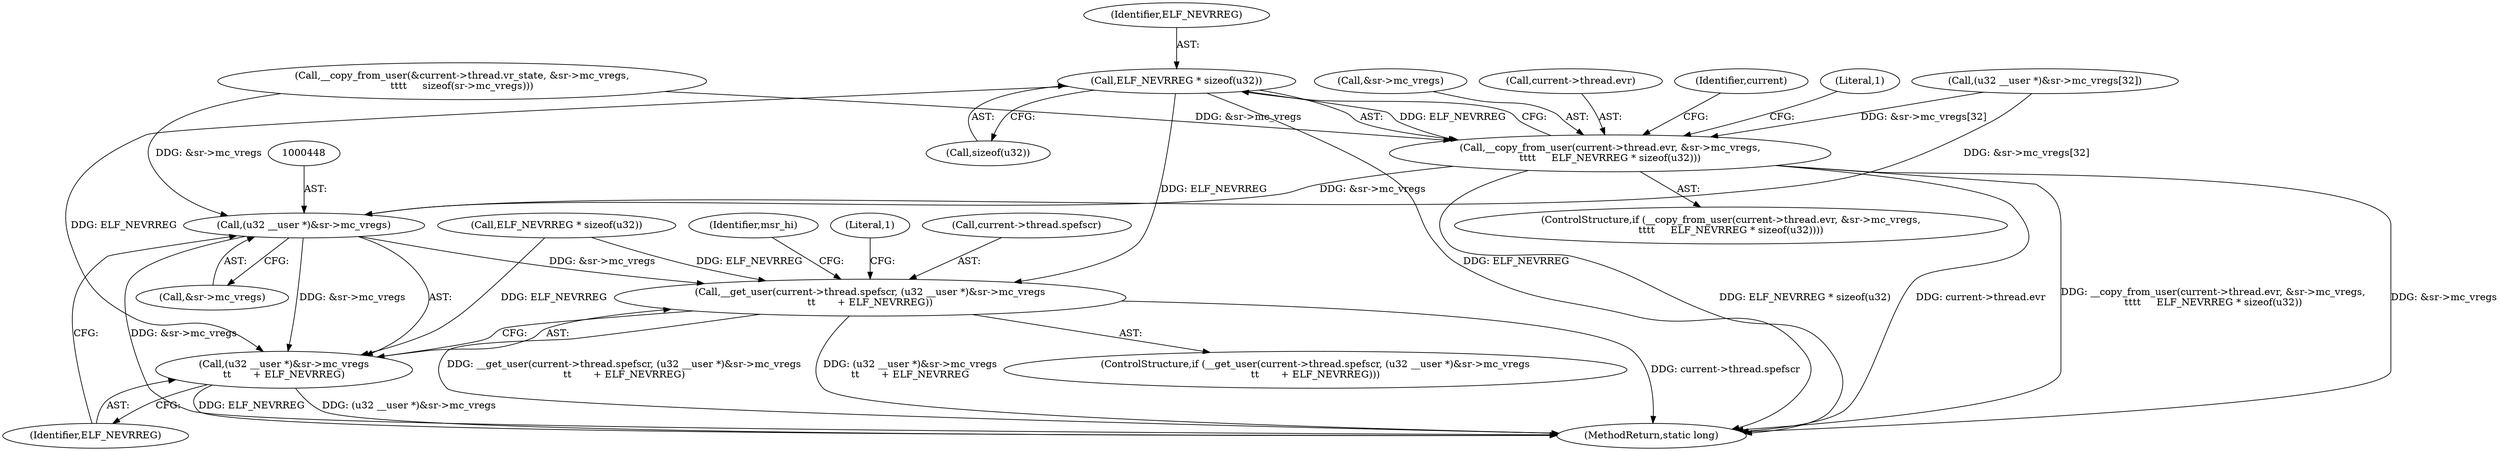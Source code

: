 digraph "0_linux_d2b9d2a5ad5ef04ff978c9923d19730cb05efd55@API" {
"1000415" [label="(Call,ELF_NEVRREG * sizeof(u32))"];
"1000405" [label="(Call,__copy_from_user(current->thread.evr, &sr->mc_vregs,\n\t\t\t\t     ELF_NEVRREG * sizeof(u32)))"];
"1000447" [label="(Call,(u32 __user *)&sr->mc_vregs)"];
"1000440" [label="(Call,__get_user(current->thread.spefscr, (u32 __user *)&sr->mc_vregs\n\t\t       + ELF_NEVRREG))"];
"1000446" [label="(Call,(u32 __user *)&sr->mc_vregs\n\t\t       + ELF_NEVRREG)"];
"1000440" [label="(Call,__get_user(current->thread.spefscr, (u32 __user *)&sr->mc_vregs\n\t\t       + ELF_NEVRREG))"];
"1000455" [label="(Literal,1)"];
"1000265" [label="(Call,(u32 __user *)&sr->mc_vregs[32])"];
"1000443" [label="(Identifier,current)"];
"1000420" [label="(Literal,1)"];
"1000411" [label="(Call,&sr->mc_vregs)"];
"1000416" [label="(Identifier,ELF_NEVRREG)"];
"1000435" [label="(Call,ELF_NEVRREG * sizeof(u32))"];
"1000406" [label="(Call,current->thread.evr)"];
"1000458" [label="(Identifier,msr_hi)"];
"1000447" [label="(Call,(u32 __user *)&sr->mc_vregs)"];
"1000439" [label="(ControlStructure,if (__get_user(current->thread.spefscr, (u32 __user *)&sr->mc_vregs\n\t\t       + ELF_NEVRREG)))"];
"1000453" [label="(Identifier,ELF_NEVRREG)"];
"1000417" [label="(Call,sizeof(u32))"];
"1000441" [label="(Call,current->thread.spefscr)"];
"1000415" [label="(Call,ELF_NEVRREG * sizeof(u32))"];
"1000405" [label="(Call,__copy_from_user(current->thread.evr, &sr->mc_vregs,\n\t\t\t\t     ELF_NEVRREG * sizeof(u32)))"];
"1000446" [label="(Call,(u32 __user *)&sr->mc_vregs\n\t\t       + ELF_NEVRREG)"];
"1000404" [label="(ControlStructure,if (__copy_from_user(current->thread.evr, &sr->mc_vregs,\n\t\t\t\t     ELF_NEVRREG * sizeof(u32))))"];
"1000193" [label="(Call,__copy_from_user(&current->thread.vr_state, &sr->mc_vregs,\n\t\t\t\t     sizeof(sr->mc_vregs)))"];
"1000449" [label="(Call,&sr->mc_vregs)"];
"1000540" [label="(MethodReturn,static long)"];
"1000415" -> "1000405"  [label="AST: "];
"1000415" -> "1000417"  [label="CFG: "];
"1000416" -> "1000415"  [label="AST: "];
"1000417" -> "1000415"  [label="AST: "];
"1000405" -> "1000415"  [label="CFG: "];
"1000415" -> "1000540"  [label="DDG: ELF_NEVRREG"];
"1000415" -> "1000405"  [label="DDG: ELF_NEVRREG"];
"1000415" -> "1000440"  [label="DDG: ELF_NEVRREG"];
"1000415" -> "1000446"  [label="DDG: ELF_NEVRREG"];
"1000405" -> "1000404"  [label="AST: "];
"1000406" -> "1000405"  [label="AST: "];
"1000411" -> "1000405"  [label="AST: "];
"1000420" -> "1000405"  [label="CFG: "];
"1000443" -> "1000405"  [label="CFG: "];
"1000405" -> "1000540"  [label="DDG: __copy_from_user(current->thread.evr, &sr->mc_vregs,\n\t\t\t\t     ELF_NEVRREG * sizeof(u32))"];
"1000405" -> "1000540"  [label="DDG: &sr->mc_vregs"];
"1000405" -> "1000540"  [label="DDG: ELF_NEVRREG * sizeof(u32)"];
"1000405" -> "1000540"  [label="DDG: current->thread.evr"];
"1000193" -> "1000405"  [label="DDG: &sr->mc_vregs"];
"1000265" -> "1000405"  [label="DDG: &sr->mc_vregs[32]"];
"1000405" -> "1000447"  [label="DDG: &sr->mc_vregs"];
"1000447" -> "1000446"  [label="AST: "];
"1000447" -> "1000449"  [label="CFG: "];
"1000448" -> "1000447"  [label="AST: "];
"1000449" -> "1000447"  [label="AST: "];
"1000453" -> "1000447"  [label="CFG: "];
"1000447" -> "1000540"  [label="DDG: &sr->mc_vregs"];
"1000447" -> "1000440"  [label="DDG: &sr->mc_vregs"];
"1000447" -> "1000446"  [label="DDG: &sr->mc_vregs"];
"1000193" -> "1000447"  [label="DDG: &sr->mc_vregs"];
"1000265" -> "1000447"  [label="DDG: &sr->mc_vregs[32]"];
"1000440" -> "1000439"  [label="AST: "];
"1000440" -> "1000446"  [label="CFG: "];
"1000441" -> "1000440"  [label="AST: "];
"1000446" -> "1000440"  [label="AST: "];
"1000455" -> "1000440"  [label="CFG: "];
"1000458" -> "1000440"  [label="CFG: "];
"1000440" -> "1000540"  [label="DDG: __get_user(current->thread.spefscr, (u32 __user *)&sr->mc_vregs\n\t\t       + ELF_NEVRREG)"];
"1000440" -> "1000540"  [label="DDG: (u32 __user *)&sr->mc_vregs\n\t\t       + ELF_NEVRREG"];
"1000440" -> "1000540"  [label="DDG: current->thread.spefscr"];
"1000435" -> "1000440"  [label="DDG: ELF_NEVRREG"];
"1000446" -> "1000453"  [label="CFG: "];
"1000453" -> "1000446"  [label="AST: "];
"1000446" -> "1000540"  [label="DDG: (u32 __user *)&sr->mc_vregs"];
"1000446" -> "1000540"  [label="DDG: ELF_NEVRREG"];
"1000435" -> "1000446"  [label="DDG: ELF_NEVRREG"];
}

